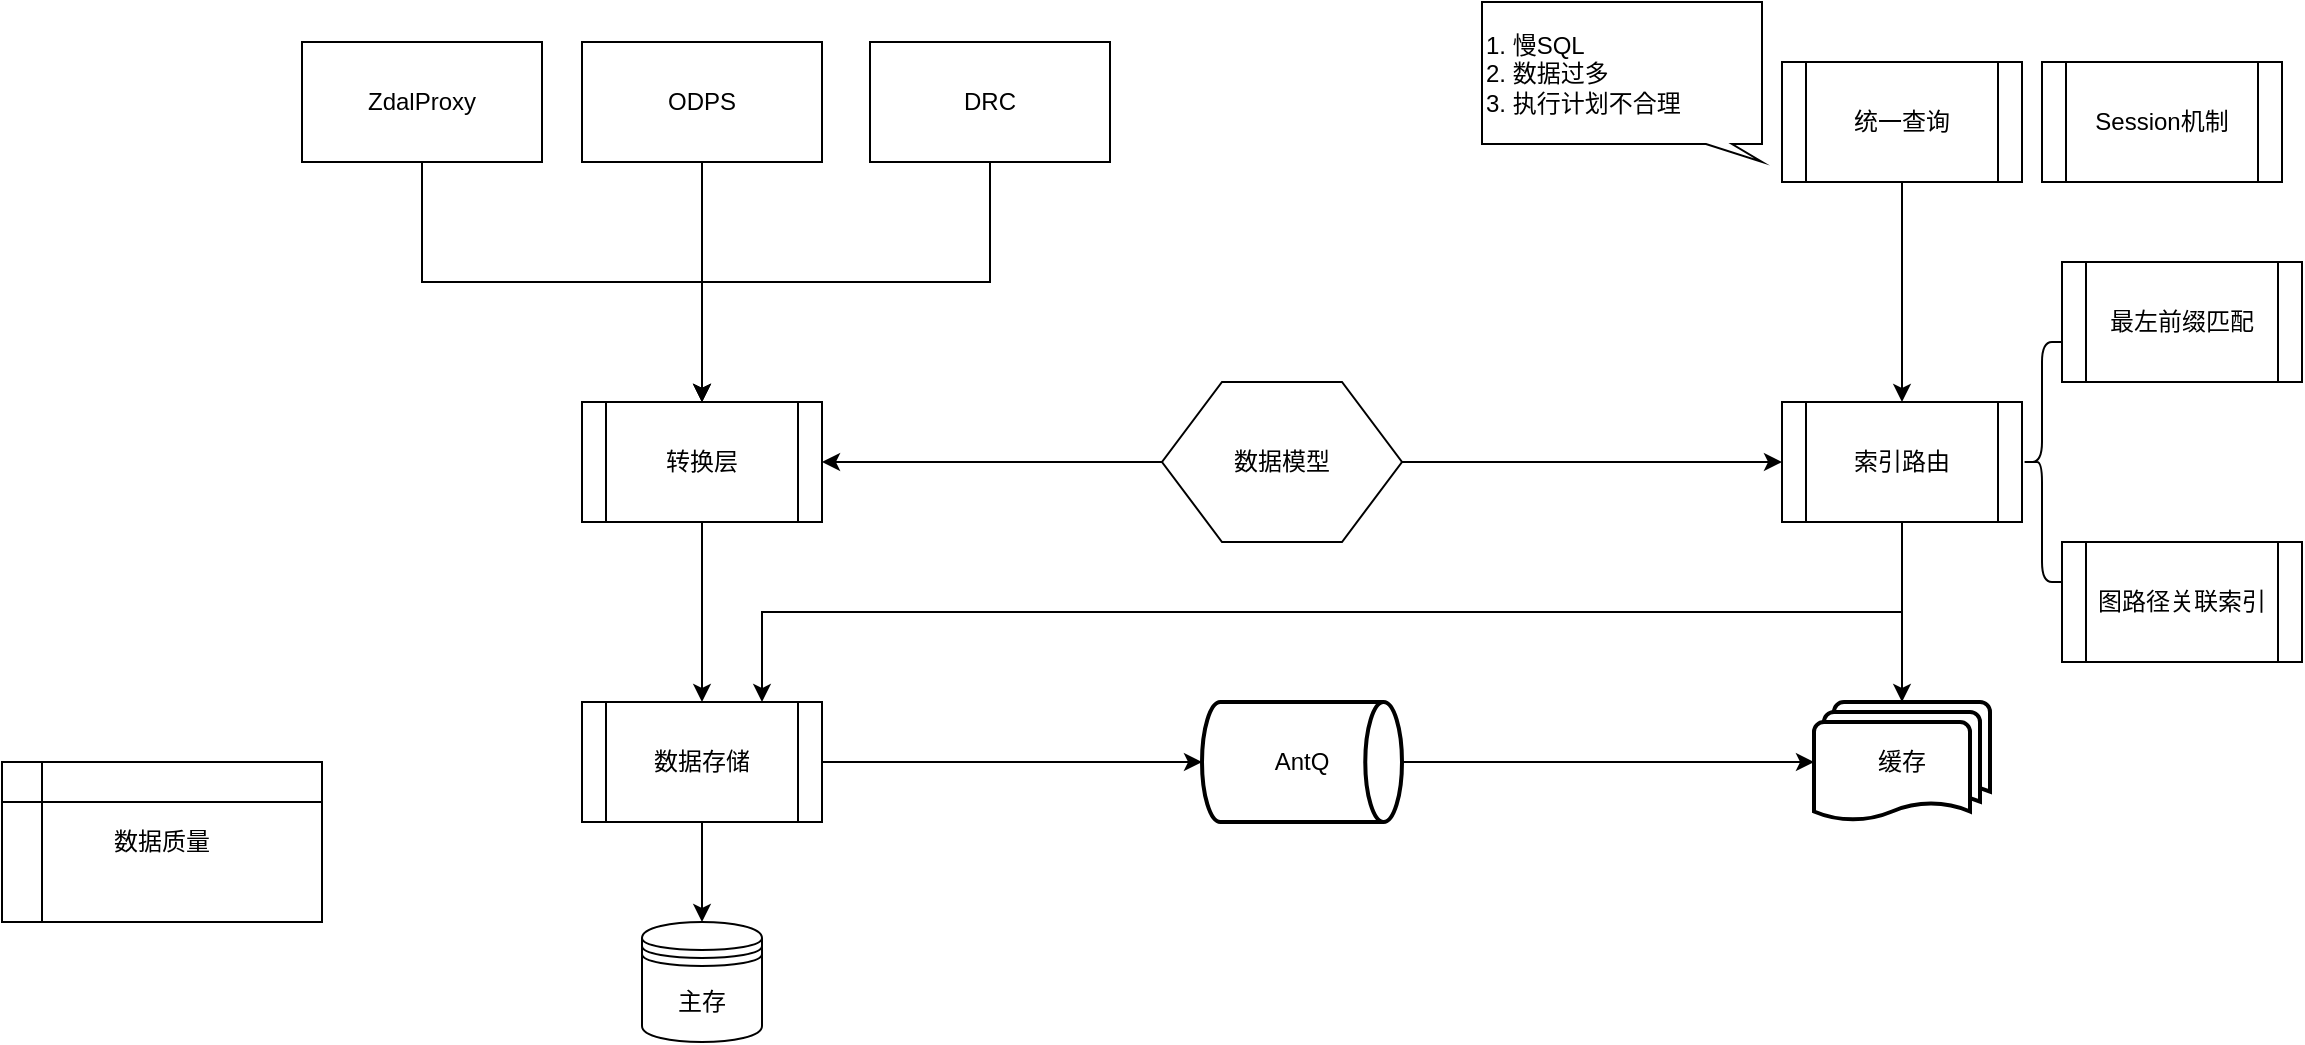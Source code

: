 <mxfile version="12.6.5" type="github"><diagram id="n0-aE2CV48WGdlBObUwY" name="Page-1"><mxGraphModel dx="2026" dy="740" grid="1" gridSize="10" guides="1" tooltips="1" connect="1" arrows="1" fold="1" page="1" pageScale="1" pageWidth="827" pageHeight="1169" math="0" shadow="0"><root><mxCell id="0"/><mxCell id="1" parent="0"/><mxCell id="_XB6uPv-uvpHdhC6MXnG-14" style="edgeStyle=orthogonalEdgeStyle;rounded=0;orthogonalLoop=1;jettySize=auto;html=1;exitX=0.5;exitY=1;exitDx=0;exitDy=0;" edge="1" parent="1" source="_XB6uPv-uvpHdhC6MXnG-1" target="_XB6uPv-uvpHdhC6MXnG-4"><mxGeometry relative="1" as="geometry"/></mxCell><mxCell id="_XB6uPv-uvpHdhC6MXnG-1" value="ZdalProxy" style="rounded=0;whiteSpace=wrap;html=1;" vertex="1" parent="1"><mxGeometry x="70" y="130" width="120" height="60" as="geometry"/></mxCell><mxCell id="_XB6uPv-uvpHdhC6MXnG-15" style="edgeStyle=orthogonalEdgeStyle;rounded=0;orthogonalLoop=1;jettySize=auto;html=1;exitX=0.5;exitY=1;exitDx=0;exitDy=0;entryX=0.5;entryY=0;entryDx=0;entryDy=0;" edge="1" parent="1" source="_XB6uPv-uvpHdhC6MXnG-2" target="_XB6uPv-uvpHdhC6MXnG-4"><mxGeometry relative="1" as="geometry"/></mxCell><mxCell id="_XB6uPv-uvpHdhC6MXnG-2" value="ODPS" style="rounded=0;whiteSpace=wrap;html=1;" vertex="1" parent="1"><mxGeometry x="210" y="130" width="120" height="60" as="geometry"/></mxCell><mxCell id="_XB6uPv-uvpHdhC6MXnG-16" style="edgeStyle=orthogonalEdgeStyle;rounded=0;orthogonalLoop=1;jettySize=auto;html=1;exitX=0.5;exitY=1;exitDx=0;exitDy=0;entryX=0.5;entryY=0;entryDx=0;entryDy=0;" edge="1" parent="1" source="_XB6uPv-uvpHdhC6MXnG-3" target="_XB6uPv-uvpHdhC6MXnG-4"><mxGeometry relative="1" as="geometry"/></mxCell><mxCell id="_XB6uPv-uvpHdhC6MXnG-3" value="DRC" style="rounded=0;whiteSpace=wrap;html=1;" vertex="1" parent="1"><mxGeometry x="354" y="130" width="120" height="60" as="geometry"/></mxCell><mxCell id="_XB6uPv-uvpHdhC6MXnG-4" value="转换层" style="shape=process;whiteSpace=wrap;html=1;backgroundOutline=1;" vertex="1" parent="1"><mxGeometry x="210" y="310" width="120" height="60" as="geometry"/></mxCell><mxCell id="_XB6uPv-uvpHdhC6MXnG-18" style="edgeStyle=orthogonalEdgeStyle;rounded=0;orthogonalLoop=1;jettySize=auto;html=1;exitX=0.5;exitY=1;exitDx=0;exitDy=0;entryX=0.5;entryY=0;entryDx=0;entryDy=0;" edge="1" parent="1" source="_XB6uPv-uvpHdhC6MXnG-4" target="_XB6uPv-uvpHdhC6MXnG-6"><mxGeometry relative="1" as="geometry"/></mxCell><mxCell id="_XB6uPv-uvpHdhC6MXnG-22" style="edgeStyle=orthogonalEdgeStyle;rounded=0;orthogonalLoop=1;jettySize=auto;html=1;exitX=1;exitY=0.5;exitDx=0;exitDy=0;entryX=0;entryY=0.5;entryDx=0;entryDy=0;" edge="1" parent="1" source="_XB6uPv-uvpHdhC6MXnG-5" target="_XB6uPv-uvpHdhC6MXnG-19"><mxGeometry relative="1" as="geometry"/></mxCell><mxCell id="_XB6uPv-uvpHdhC6MXnG-23" style="edgeStyle=orthogonalEdgeStyle;rounded=0;orthogonalLoop=1;jettySize=auto;html=1;exitX=0;exitY=0.5;exitDx=0;exitDy=0;" edge="1" parent="1" source="_XB6uPv-uvpHdhC6MXnG-5" target="_XB6uPv-uvpHdhC6MXnG-4"><mxGeometry relative="1" as="geometry"/></mxCell><mxCell id="_XB6uPv-uvpHdhC6MXnG-5" value="数据模型" style="shape=hexagon;perimeter=hexagonPerimeter2;whiteSpace=wrap;html=1;" vertex="1" parent="1"><mxGeometry x="500" y="300" width="120" height="80" as="geometry"/></mxCell><mxCell id="_XB6uPv-uvpHdhC6MXnG-10" style="edgeStyle=orthogonalEdgeStyle;rounded=0;orthogonalLoop=1;jettySize=auto;html=1;exitX=0.5;exitY=1;exitDx=0;exitDy=0;entryX=0.5;entryY=0;entryDx=0;entryDy=0;" edge="1" parent="1" source="_XB6uPv-uvpHdhC6MXnG-6" target="_XB6uPv-uvpHdhC6MXnG-8"><mxGeometry relative="1" as="geometry"/></mxCell><mxCell id="_XB6uPv-uvpHdhC6MXnG-11" style="edgeStyle=orthogonalEdgeStyle;rounded=0;orthogonalLoop=1;jettySize=auto;html=1;exitX=1;exitY=0.5;exitDx=0;exitDy=0;entryX=0;entryY=0.5;entryDx=0;entryDy=0;entryPerimeter=0;" edge="1" parent="1" source="_XB6uPv-uvpHdhC6MXnG-6" target="_XB6uPv-uvpHdhC6MXnG-9"><mxGeometry relative="1" as="geometry"/></mxCell><mxCell id="_XB6uPv-uvpHdhC6MXnG-6" value="数据存储" style="shape=process;whiteSpace=wrap;html=1;backgroundOutline=1;" vertex="1" parent="1"><mxGeometry x="210" y="460" width="120" height="60" as="geometry"/></mxCell><mxCell id="_XB6uPv-uvpHdhC6MXnG-8" value="主存" style="shape=datastore;whiteSpace=wrap;html=1;" vertex="1" parent="1"><mxGeometry x="240" y="570" width="60" height="60" as="geometry"/></mxCell><mxCell id="_XB6uPv-uvpHdhC6MXnG-13" style="edgeStyle=orthogonalEdgeStyle;rounded=0;orthogonalLoop=1;jettySize=auto;html=1;exitX=1;exitY=0.5;exitDx=0;exitDy=0;exitPerimeter=0;entryX=0;entryY=0.5;entryDx=0;entryDy=0;entryPerimeter=0;" edge="1" parent="1" source="_XB6uPv-uvpHdhC6MXnG-9" target="_XB6uPv-uvpHdhC6MXnG-12"><mxGeometry relative="1" as="geometry"/></mxCell><mxCell id="_XB6uPv-uvpHdhC6MXnG-9" value="AntQ" style="strokeWidth=2;html=1;shape=mxgraph.flowchart.direct_data;whiteSpace=wrap;" vertex="1" parent="1"><mxGeometry x="520" y="460" width="100" height="60" as="geometry"/></mxCell><mxCell id="_XB6uPv-uvpHdhC6MXnG-12" value="缓存" style="strokeWidth=2;html=1;shape=mxgraph.flowchart.multi-document;whiteSpace=wrap;" vertex="1" parent="1"><mxGeometry x="826" y="460" width="88" height="60" as="geometry"/></mxCell><mxCell id="_XB6uPv-uvpHdhC6MXnG-20" style="edgeStyle=orthogonalEdgeStyle;rounded=0;orthogonalLoop=1;jettySize=auto;html=1;exitX=0.5;exitY=1;exitDx=0;exitDy=0;entryX=0.5;entryY=0;entryDx=0;entryDy=0;entryPerimeter=0;" edge="1" parent="1" source="_XB6uPv-uvpHdhC6MXnG-19" target="_XB6uPv-uvpHdhC6MXnG-12"><mxGeometry relative="1" as="geometry"/></mxCell><mxCell id="_XB6uPv-uvpHdhC6MXnG-21" style="edgeStyle=orthogonalEdgeStyle;rounded=0;orthogonalLoop=1;jettySize=auto;html=1;exitX=0.5;exitY=1;exitDx=0;exitDy=0;entryX=0.75;entryY=0;entryDx=0;entryDy=0;" edge="1" parent="1" source="_XB6uPv-uvpHdhC6MXnG-19" target="_XB6uPv-uvpHdhC6MXnG-6"><mxGeometry relative="1" as="geometry"/></mxCell><mxCell id="_XB6uPv-uvpHdhC6MXnG-19" value="索引路由" style="shape=process;whiteSpace=wrap;html=1;backgroundOutline=1;" vertex="1" parent="1"><mxGeometry x="810" y="310" width="120" height="60" as="geometry"/></mxCell><mxCell id="_XB6uPv-uvpHdhC6MXnG-25" style="edgeStyle=orthogonalEdgeStyle;rounded=0;orthogonalLoop=1;jettySize=auto;html=1;exitX=0.5;exitY=1;exitDx=0;exitDy=0;entryX=0.5;entryY=0;entryDx=0;entryDy=0;" edge="1" parent="1" source="_XB6uPv-uvpHdhC6MXnG-24" target="_XB6uPv-uvpHdhC6MXnG-19"><mxGeometry relative="1" as="geometry"/></mxCell><mxCell id="_XB6uPv-uvpHdhC6MXnG-24" value="统一查询" style="shape=process;whiteSpace=wrap;html=1;backgroundOutline=1;" vertex="1" parent="1"><mxGeometry x="810" y="140" width="120" height="60" as="geometry"/></mxCell><mxCell id="_XB6uPv-uvpHdhC6MXnG-26" value="1. 慢SQL&lt;br&gt;2. 数据过多&lt;br&gt;3. 执行计划不合理" style="shape=callout;whiteSpace=wrap;html=1;perimeter=calloutPerimeter;size=9;position=0.8;base=13;position2=1;align=left;" vertex="1" parent="1"><mxGeometry x="660" y="110" width="140" height="80" as="geometry"/></mxCell><mxCell id="_XB6uPv-uvpHdhC6MXnG-27" value="" style="shape=curlyBracket;whiteSpace=wrap;html=1;rounded=1;" vertex="1" parent="1"><mxGeometry x="930" y="280" width="20" height="120" as="geometry"/></mxCell><mxCell id="_XB6uPv-uvpHdhC6MXnG-28" value="最左前缀匹配" style="shape=process;whiteSpace=wrap;html=1;backgroundOutline=1;" vertex="1" parent="1"><mxGeometry x="950" y="240" width="120" height="60" as="geometry"/></mxCell><mxCell id="_XB6uPv-uvpHdhC6MXnG-29" value="Session机制" style="shape=process;whiteSpace=wrap;html=1;backgroundOutline=1;" vertex="1" parent="1"><mxGeometry x="940" y="140" width="120" height="60" as="geometry"/></mxCell><mxCell id="_XB6uPv-uvpHdhC6MXnG-30" value="图路径关联索引" style="shape=process;whiteSpace=wrap;html=1;backgroundOutline=1;" vertex="1" parent="1"><mxGeometry x="950" y="380" width="120" height="60" as="geometry"/></mxCell><mxCell id="_XB6uPv-uvpHdhC6MXnG-31" value="数据质量" style="shape=internalStorage;whiteSpace=wrap;html=1;backgroundOutline=1;" vertex="1" parent="1"><mxGeometry x="-80" y="490" width="160" height="80" as="geometry"/></mxCell></root></mxGraphModel></diagram></mxfile>